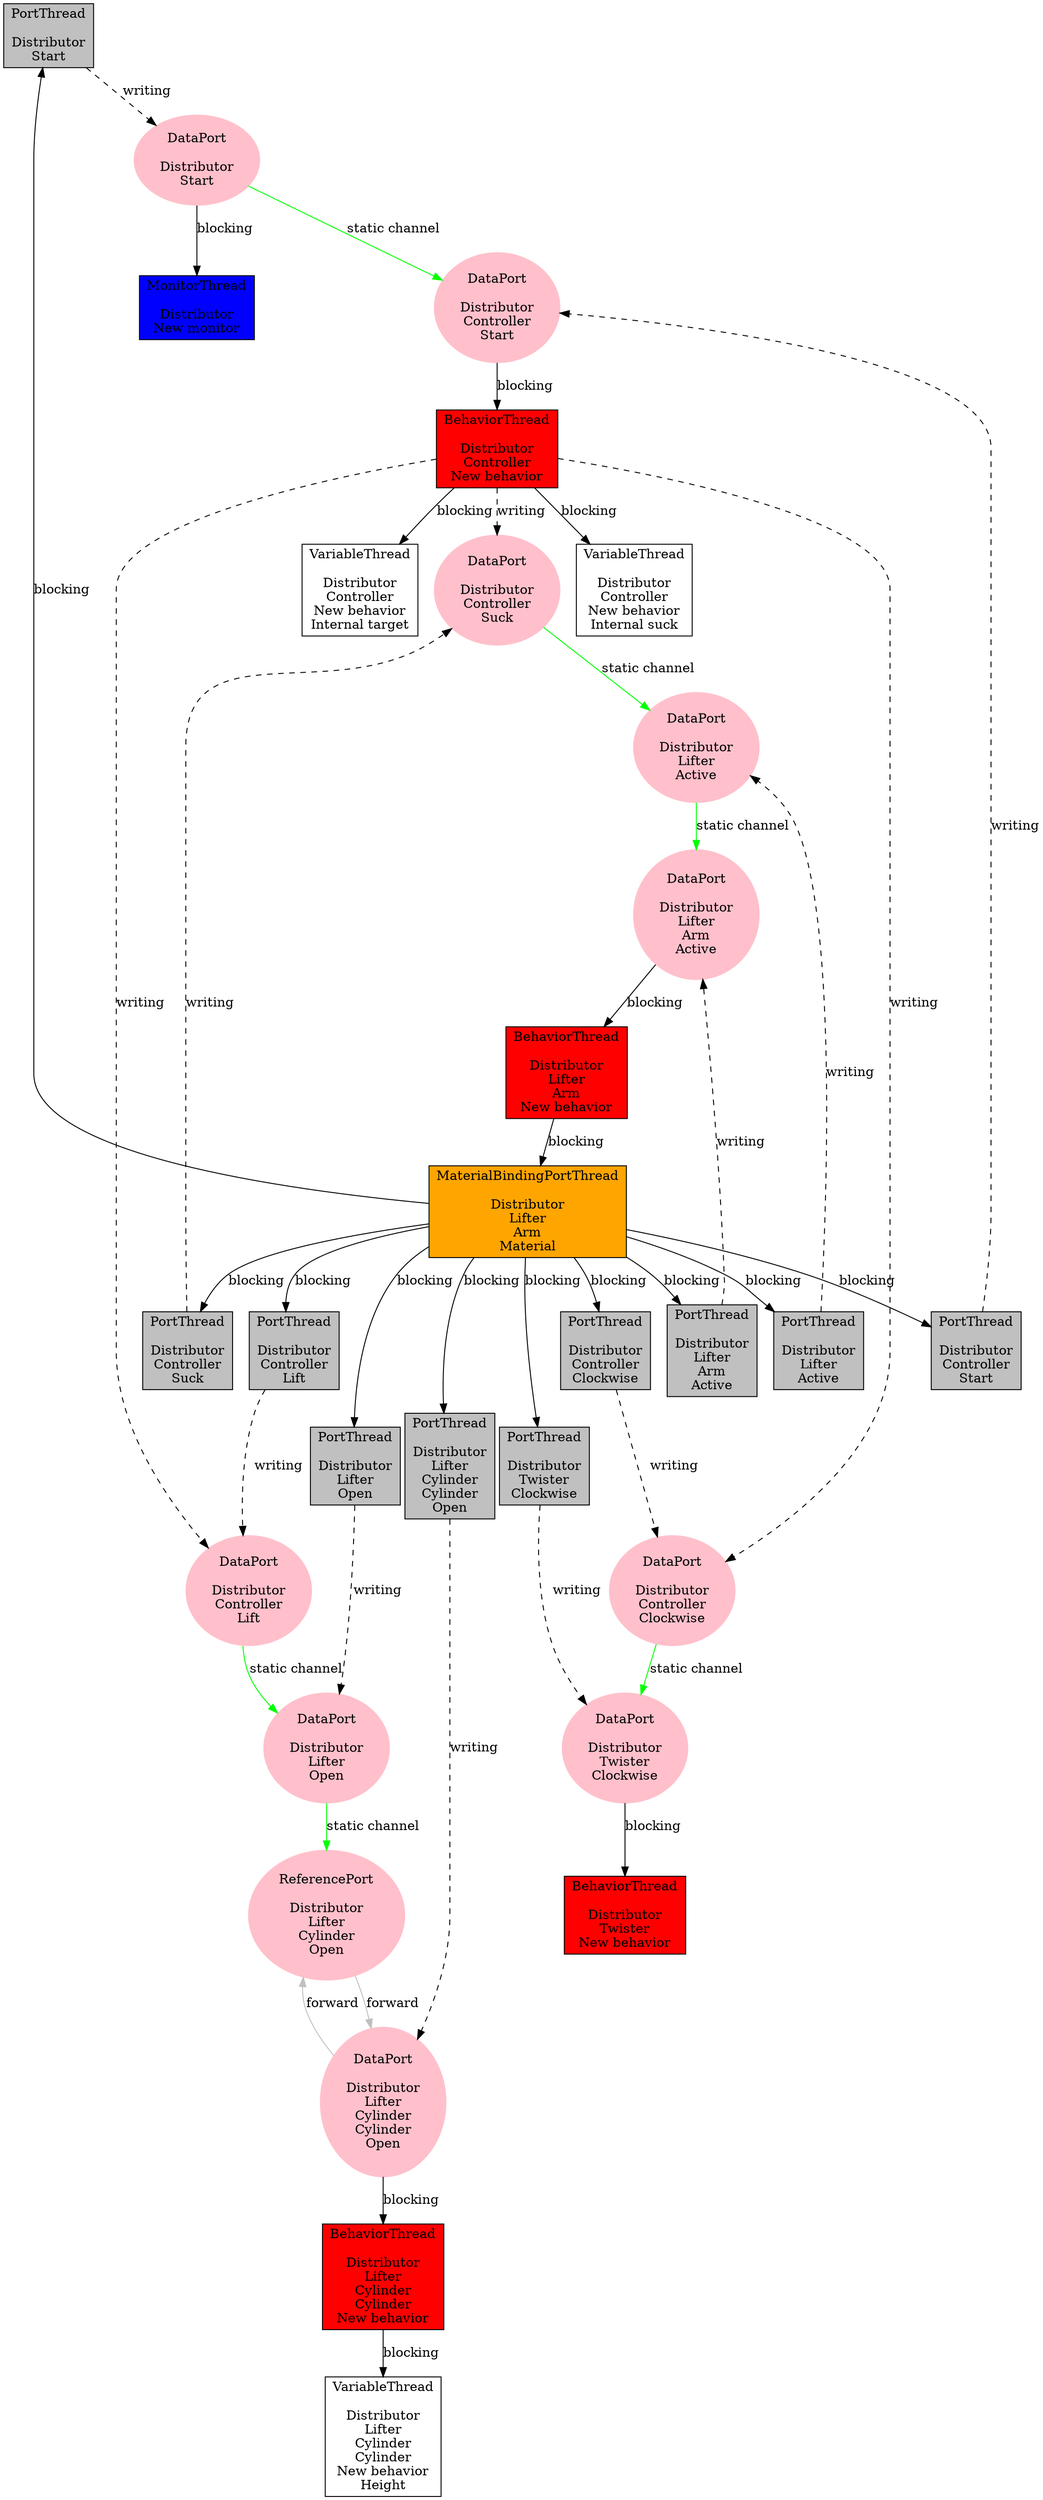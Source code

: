 digraph {
	"Thread[[Distributor, Start],5,main]" [label = "PortThread\n\nDistributor\nStart", shape = box, style = filled, fillcolor = gray];
	"Thread[[Distributor, New monitor],5,main]" [label = "MonitorThread\n\nDistributor\nNew monitor", shape = box, style = filled, fillcolor = blue];
	"Thread[[Distributor, Twister, Clockwise],5,main]" [label = "PortThread\n\nDistributor\nTwister\nClockwise", shape = box, style = filled, fillcolor = gray];
	"Thread[[Distributor, Twister, New behavior],5,main]" [label = "BehaviorThread\n\nDistributor\nTwister\nNew behavior", shape = box, style = filled, fillcolor = red];
	"Thread[[Distributor, Lifter, Open],5,main]" [label = "PortThread\n\nDistributor\nLifter\nOpen", shape = box, style = filled, fillcolor = gray];
	"Thread[[Distributor, Lifter, Active],5,main]" [label = "PortThread\n\nDistributor\nLifter\nActive", shape = box, style = filled, fillcolor = gray];
	"Thread[[Distributor, Lifter, Cylinder, Cylinder, Open],5,main]" [label = "PortThread\n\nDistributor\nLifter\nCylinder\nCylinder\nOpen", shape = box, style = filled, fillcolor = gray];
	"Thread[[Distributor, Lifter, Cylinder, Cylinder, New behavior, Height],5,main]" [label = "VariableThread\n\nDistributor\nLifter\nCylinder\nCylinder\nNew behavior\nHeight", shape = box, style = filled, fillcolor = white];
	"Thread[[Distributor, Lifter, Cylinder, Cylinder, New behavior],5,main]" [label = "BehaviorThread\n\nDistributor\nLifter\nCylinder\nCylinder\nNew behavior", shape = box, style = filled, fillcolor = red];
	"Thread[[Distributor, Lifter, Arm, Material],5,main]" [label = "MaterialBindingPortThread\n\nDistributor\nLifter\nArm\nMaterial", shape = box, style = filled, fillcolor = orange];
	"Thread[[Distributor, Lifter, Arm, Active],5,main]" [label = "PortThread\n\nDistributor\nLifter\nArm\nActive", shape = box, style = filled, fillcolor = gray];
	"Thread[[Distributor, Lifter, Arm, New behavior],5,main]" [label = "BehaviorThread\n\nDistributor\nLifter\nArm\nNew behavior", shape = box, style = filled, fillcolor = red];
	"Thread[[Distributor, Controller, Start],5,main]" [label = "PortThread\n\nDistributor\nController\nStart", shape = box, style = filled, fillcolor = gray];
	"Thread[[Distributor, Controller, Clockwise],5,main]" [label = "PortThread\n\nDistributor\nController\nClockwise", shape = box, style = filled, fillcolor = gray];
	"Thread[[Distributor, Controller, Lift],5,main]" [label = "PortThread\n\nDistributor\nController\nLift", shape = box, style = filled, fillcolor = gray];
	"Thread[[Distributor, Controller, Suck],5,main]" [label = "PortThread\n\nDistributor\nController\nSuck", shape = box, style = filled, fillcolor = gray];
	"Thread[[Distributor, Controller, New behavior, Internal suck],5,main]" [label = "VariableThread\n\nDistributor\nController\nNew behavior\nInternal suck", shape = box, style = filled, fillcolor = white];
	"Thread[[Distributor, Controller, New behavior, Internal target],5,main]" [label = "VariableThread\n\nDistributor\nController\nNew behavior\nInternal target", shape = box, style = filled, fillcolor = white];
	"Thread[[Distributor, Controller, New behavior],5,main]" [label = "BehaviorThread\n\nDistributor\nController\nNew behavior", shape = box, style = filled, fillcolor = red];
	"[Distributor, Lifter, Arm, Active]" [label = "DataPort\n\nDistributor\nLifter\nArm\nActive", shape = ellipse, style = filled, color = pink];
	"[Distributor, Controller, Lift]" [label = "DataPort\n\nDistributor\nController\nLift", shape = ellipse, style = filled, color = pink];
	"[Distributor, Controller, Suck]" [label = "DataPort\n\nDistributor\nController\nSuck", shape = ellipse, style = filled, color = pink];
	"[Distributor, Twister, Clockwise]" [label = "DataPort\n\nDistributor\nTwister\nClockwise", shape = ellipse, style = filled, color = pink];
	"[Distributor, Lifter, Active]" [label = "DataPort\n\nDistributor\nLifter\nActive", shape = ellipse, style = filled, color = pink];
	"[Distributor, Lifter, Cylinder, Cylinder, Open]" [label = "DataPort\n\nDistributor\nLifter\nCylinder\nCylinder\nOpen", shape = ellipse, style = filled, color = pink];
	"[Distributor, Controller, Start]" [label = "DataPort\n\nDistributor\nController\nStart", shape = ellipse, style = filled, color = pink];
	"[Distributor, Lifter, Open]" [label = "DataPort\n\nDistributor\nLifter\nOpen", shape = ellipse, style = filled, color = pink];
	"[Distributor, Controller, Clockwise]" [label = "DataPort\n\nDistributor\nController\nClockwise", shape = ellipse, style = filled, color = pink];
	"[Distributor, Lifter, Cylinder, Open]" [label = "ReferencePort\n\nDistributor\nLifter\nCylinder\nOpen", shape = ellipse, style = filled, color = pink];
	"[Distributor, Start]" [label = "DataPort\n\nDistributor\nStart", shape = ellipse, style = filled, color = pink];
	"Thread[[Distributor, Lifter, Arm, Material],5,main]" -> "Thread[[Distributor, Start],5,main]" [label = "blocking"];
	"Thread[[Distributor, Start],5,main]" -> "[Distributor, Start]" [label = "writing", style = dashed];
	"[Distributor, Start]" -> "Thread[[Distributor, New monitor],5,main]" [label = "blocking"];
	"Thread[[Distributor, Lifter, Arm, Material],5,main]" -> "Thread[[Distributor, Twister, Clockwise],5,main]" [label = "blocking"];
	"Thread[[Distributor, Twister, Clockwise],5,main]" -> "[Distributor, Twister, Clockwise]" [label = "writing", style = dashed];
	"[Distributor, Twister, Clockwise]" -> "Thread[[Distributor, Twister, New behavior],5,main]" [label = "blocking"];
	"Thread[[Distributor, Lifter, Arm, Material],5,main]" -> "Thread[[Distributor, Lifter, Open],5,main]" [label = "blocking"];
	"Thread[[Distributor, Lifter, Open],5,main]" -> "[Distributor, Lifter, Open]" [label = "writing", style = dashed];
	"Thread[[Distributor, Lifter, Arm, Material],5,main]" -> "Thread[[Distributor, Lifter, Active],5,main]" [label = "blocking"];
	"Thread[[Distributor, Lifter, Active],5,main]" -> "[Distributor, Lifter, Active]" [label = "writing", style = dashed];
	"Thread[[Distributor, Lifter, Arm, Material],5,main]" -> "Thread[[Distributor, Lifter, Cylinder, Cylinder, Open],5,main]" [label = "blocking"];
	"Thread[[Distributor, Lifter, Cylinder, Cylinder, Open],5,main]" -> "[Distributor, Lifter, Cylinder, Cylinder, Open]" [label = "writing", style = dashed];
	"Thread[[Distributor, Lifter, Cylinder, Cylinder, New behavior],5,main]" -> "Thread[[Distributor, Lifter, Cylinder, Cylinder, New behavior, Height],5,main]" [label = "blocking"];
	"[Distributor, Lifter, Cylinder, Cylinder, Open]" -> "Thread[[Distributor, Lifter, Cylinder, Cylinder, New behavior],5,main]" [label = "blocking"];
	"Thread[[Distributor, Lifter, Arm, New behavior],5,main]" -> "Thread[[Distributor, Lifter, Arm, Material],5,main]" [label = "blocking"];
	"Thread[[Distributor, Lifter, Arm, Material],5,main]" -> "Thread[[Distributor, Lifter, Arm, Active],5,main]" [label = "blocking"];
	"Thread[[Distributor, Lifter, Arm, Active],5,main]" -> "[Distributor, Lifter, Arm, Active]" [label = "writing", style = dashed];
	"[Distributor, Lifter, Arm, Active]" -> "Thread[[Distributor, Lifter, Arm, New behavior],5,main]" [label = "blocking"];
	"Thread[[Distributor, Lifter, Arm, Material],5,main]" -> "Thread[[Distributor, Controller, Start],5,main]" [label = "blocking"];
	"Thread[[Distributor, Controller, Start],5,main]" -> "[Distributor, Controller, Start]" [label = "writing", style = dashed];
	"Thread[[Distributor, Lifter, Arm, Material],5,main]" -> "Thread[[Distributor, Controller, Clockwise],5,main]" [label = "blocking"];
	"Thread[[Distributor, Controller, Clockwise],5,main]" -> "[Distributor, Controller, Clockwise]" [label = "writing", style = dashed];
	"Thread[[Distributor, Lifter, Arm, Material],5,main]" -> "Thread[[Distributor, Controller, Lift],5,main]" [label = "blocking"];
	"Thread[[Distributor, Controller, Lift],5,main]" -> "[Distributor, Controller, Lift]" [label = "writing", style = dashed];
	"Thread[[Distributor, Lifter, Arm, Material],5,main]" -> "Thread[[Distributor, Controller, Suck],5,main]" [label = "blocking"];
	"Thread[[Distributor, Controller, Suck],5,main]" -> "[Distributor, Controller, Suck]" [label = "writing", style = dashed];
	"Thread[[Distributor, Controller, New behavior],5,main]" -> "Thread[[Distributor, Controller, New behavior, Internal suck],5,main]" [label = "blocking"];
	"Thread[[Distributor, Controller, New behavior],5,main]" -> "Thread[[Distributor, Controller, New behavior, Internal target],5,main]" [label = "blocking"];
	"[Distributor, Controller, Start]" -> "Thread[[Distributor, Controller, New behavior],5,main]" [label = "blocking"];
	"Thread[[Distributor, Controller, New behavior],5,main]" -> "[Distributor, Controller, Lift]" [label = "writing", style = dashed];
	"Thread[[Distributor, Controller, New behavior],5,main]" -> "[Distributor, Controller, Suck]" [label = "writing", style = dashed];
	"Thread[[Distributor, Controller, New behavior],5,main]" -> "[Distributor, Controller, Clockwise]" [label = "writing", style = dashed];
	"[Distributor, Lifter, Active]" -> "[Distributor, Lifter, Arm, Active]" [label = "static channel", color = green]; 
	"[Distributor, Controller, Clockwise]" -> "[Distributor, Twister, Clockwise]" [label = "static channel", color = green]; 
	"[Distributor, Controller, Suck]" -> "[Distributor, Lifter, Active]" [label = "static channel", color = green]; 
	"[Distributor, Lifter, Cylinder, Open]" -> "[Distributor, Lifter, Cylinder, Cylinder, Open]" [label = "forward", color = gray]; 
	"[Distributor, Start]" -> "[Distributor, Controller, Start]" [label = "static channel", color = green]; 
	"[Distributor, Controller, Lift]" -> "[Distributor, Lifter, Open]" [label = "static channel", color = green]; 
	"[Distributor, Lifter, Open]" -> "[Distributor, Lifter, Cylinder, Open]" [label = "static channel", color = green]; 
	"[Distributor, Lifter, Cylinder, Cylinder, Open]" -> "[Distributor, Lifter, Cylinder, Open]" [label = "forward", color = gray];
}